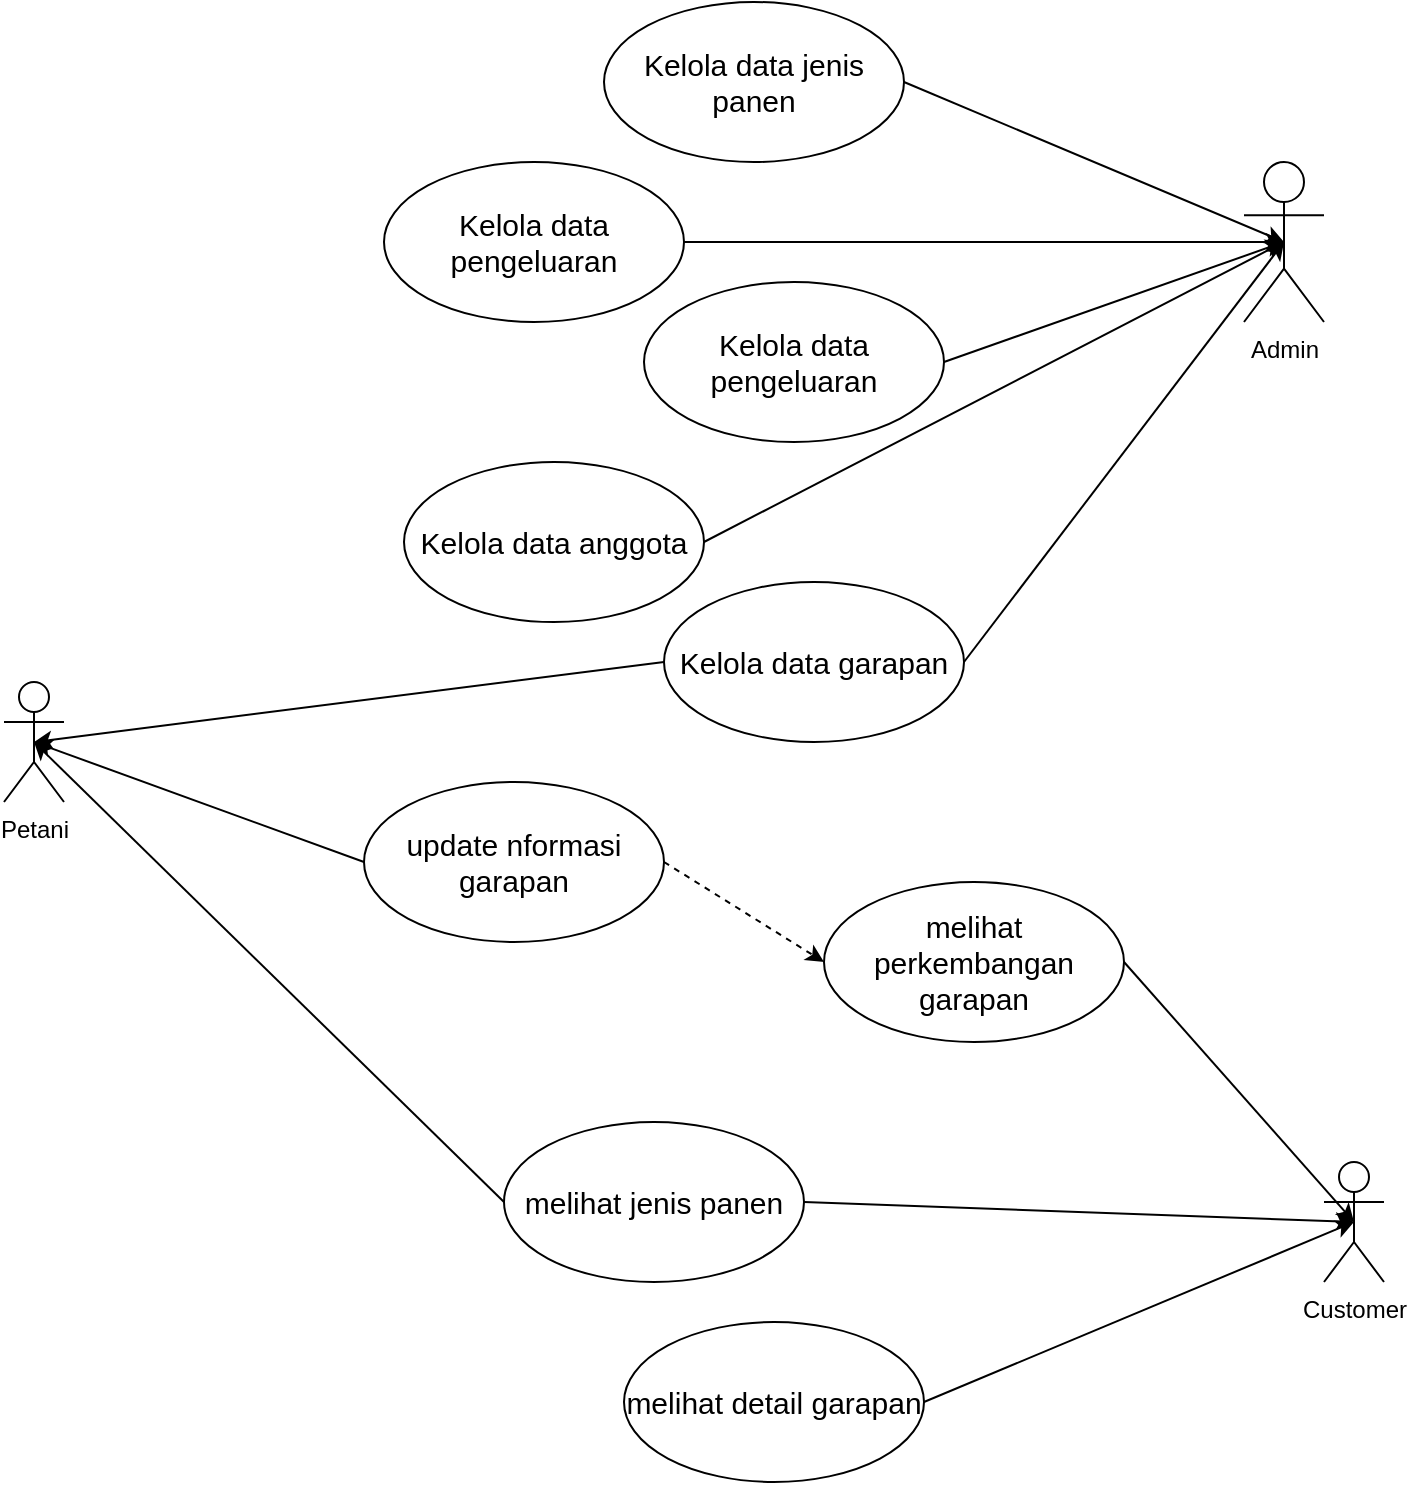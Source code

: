 <mxfile version="24.2.2" type="github">
  <diagram name="Page-1" id="jl465JG33OSQ5x03wn__">
    <mxGraphModel dx="1257" dy="620" grid="1" gridSize="10" guides="1" tooltips="1" connect="1" arrows="1" fold="1" page="1" pageScale="1" pageWidth="850" pageHeight="1100" math="0" shadow="0">
      <root>
        <mxCell id="0" />
        <mxCell id="1" parent="0" />
        <mxCell id="gSkJHT0XAwTmoOdljy4v-1" value="Petani" style="shape=umlActor;verticalLabelPosition=bottom;verticalAlign=top;html=1;outlineConnect=0;fontStyle=0" vertex="1" parent="1">
          <mxGeometry x="150" y="390" width="30" height="60" as="geometry" />
        </mxCell>
        <mxCell id="gSkJHT0XAwTmoOdljy4v-4" value="Admin" style="shape=umlActor;verticalLabelPosition=bottom;verticalAlign=top;html=1;outlineConnect=0;fontStyle=0" vertex="1" parent="1">
          <mxGeometry x="770" y="130" width="40" height="80" as="geometry" />
        </mxCell>
        <mxCell id="gSkJHT0XAwTmoOdljy4v-5" value="Customer" style="shape=umlActor;verticalLabelPosition=bottom;verticalAlign=top;html=1;outlineConnect=0;fontStyle=0" vertex="1" parent="1">
          <mxGeometry x="810" y="630" width="30" height="60" as="geometry" />
        </mxCell>
        <mxCell id="gSkJHT0XAwTmoOdljy4v-13" style="rounded=0;orthogonalLoop=1;jettySize=auto;html=1;exitX=1;exitY=0.5;exitDx=0;exitDy=0;entryX=0.5;entryY=0.5;entryDx=0;entryDy=0;entryPerimeter=0;" edge="1" parent="1" source="gSkJHT0XAwTmoOdljy4v-6" target="gSkJHT0XAwTmoOdljy4v-4">
          <mxGeometry relative="1" as="geometry" />
        </mxCell>
        <mxCell id="gSkJHT0XAwTmoOdljy4v-6" value="&lt;font style=&quot;font-size: 15px;&quot;&gt;Kelola data jenis panen&lt;/font&gt;" style="ellipse;whiteSpace=wrap;html=1;" vertex="1" parent="1">
          <mxGeometry x="450" y="50" width="150" height="80" as="geometry" />
        </mxCell>
        <mxCell id="gSkJHT0XAwTmoOdljy4v-7" value="&lt;font style=&quot;font-size: 15px;&quot;&gt;Kelola data pengeluaran&lt;/font&gt;" style="ellipse;whiteSpace=wrap;html=1;" vertex="1" parent="1">
          <mxGeometry x="340" y="130" width="150" height="80" as="geometry" />
        </mxCell>
        <mxCell id="gSkJHT0XAwTmoOdljy4v-9" value="&lt;font style=&quot;font-size: 15px;&quot;&gt;Kelola data pengeluaran&lt;/font&gt;" style="ellipse;whiteSpace=wrap;html=1;" vertex="1" parent="1">
          <mxGeometry x="470" y="190" width="150" height="80" as="geometry" />
        </mxCell>
        <mxCell id="gSkJHT0XAwTmoOdljy4v-17" style="rounded=0;orthogonalLoop=1;jettySize=auto;html=1;exitX=1;exitY=0.5;exitDx=0;exitDy=0;" edge="1" parent="1" source="gSkJHT0XAwTmoOdljy4v-10">
          <mxGeometry relative="1" as="geometry">
            <mxPoint x="790" y="170" as="targetPoint" />
          </mxGeometry>
        </mxCell>
        <mxCell id="gSkJHT0XAwTmoOdljy4v-10" value="&lt;font style=&quot;font-size: 15px;&quot;&gt;Kelola data anggota&lt;/font&gt;" style="ellipse;whiteSpace=wrap;html=1;" vertex="1" parent="1">
          <mxGeometry x="350" y="280" width="150" height="80" as="geometry" />
        </mxCell>
        <mxCell id="gSkJHT0XAwTmoOdljy4v-11" value="&lt;font style=&quot;font-size: 15px;&quot;&gt;Kelola data garapan&lt;/font&gt;" style="ellipse;whiteSpace=wrap;html=1;" vertex="1" parent="1">
          <mxGeometry x="480" y="340" width="150" height="80" as="geometry" />
        </mxCell>
        <mxCell id="gSkJHT0XAwTmoOdljy4v-15" style="edgeStyle=orthogonalEdgeStyle;rounded=0;orthogonalLoop=1;jettySize=auto;html=1;exitX=1;exitY=0.5;exitDx=0;exitDy=0;entryX=0.5;entryY=0.5;entryDx=0;entryDy=0;entryPerimeter=0;" edge="1" parent="1" source="gSkJHT0XAwTmoOdljy4v-7" target="gSkJHT0XAwTmoOdljy4v-4">
          <mxGeometry relative="1" as="geometry" />
        </mxCell>
        <mxCell id="gSkJHT0XAwTmoOdljy4v-16" style="rounded=0;orthogonalLoop=1;jettySize=auto;html=1;exitX=1;exitY=0.5;exitDx=0;exitDy=0;entryX=0.5;entryY=0.5;entryDx=0;entryDy=0;entryPerimeter=0;" edge="1" parent="1" source="gSkJHT0XAwTmoOdljy4v-9" target="gSkJHT0XAwTmoOdljy4v-4">
          <mxGeometry relative="1" as="geometry" />
        </mxCell>
        <mxCell id="gSkJHT0XAwTmoOdljy4v-18" style="rounded=0;orthogonalLoop=1;jettySize=auto;html=1;exitX=1;exitY=0.5;exitDx=0;exitDy=0;entryX=0.5;entryY=0.5;entryDx=0;entryDy=0;entryPerimeter=0;" edge="1" parent="1" source="gSkJHT0XAwTmoOdljy4v-11" target="gSkJHT0XAwTmoOdljy4v-4">
          <mxGeometry relative="1" as="geometry" />
        </mxCell>
        <mxCell id="gSkJHT0XAwTmoOdljy4v-29" style="rounded=0;orthogonalLoop=1;jettySize=auto;html=1;exitX=1;exitY=0.5;exitDx=0;exitDy=0;entryX=0;entryY=0.5;entryDx=0;entryDy=0;dashed=1;" edge="1" parent="1" source="gSkJHT0XAwTmoOdljy4v-20" target="gSkJHT0XAwTmoOdljy4v-21">
          <mxGeometry relative="1" as="geometry" />
        </mxCell>
        <mxCell id="gSkJHT0XAwTmoOdljy4v-20" value="&lt;span style=&quot;font-size: 15px;&quot;&gt;update nformasi garapan&lt;/span&gt;" style="ellipse;whiteSpace=wrap;html=1;" vertex="1" parent="1">
          <mxGeometry x="330" y="440" width="150" height="80" as="geometry" />
        </mxCell>
        <mxCell id="gSkJHT0XAwTmoOdljy4v-21" value="&lt;span style=&quot;font-size: 15px;&quot;&gt;melihat perkembangan garapan&lt;/span&gt;" style="ellipse;whiteSpace=wrap;html=1;" vertex="1" parent="1">
          <mxGeometry x="560" y="490" width="150" height="80" as="geometry" />
        </mxCell>
        <mxCell id="gSkJHT0XAwTmoOdljy4v-22" value="&lt;span style=&quot;font-size: 15px;&quot;&gt;melihat jenis panen&lt;/span&gt;" style="ellipse;whiteSpace=wrap;html=1;" vertex="1" parent="1">
          <mxGeometry x="400" y="610" width="150" height="80" as="geometry" />
        </mxCell>
        <mxCell id="gSkJHT0XAwTmoOdljy4v-24" value="&lt;span style=&quot;font-size: 15px;&quot;&gt;melihat detail garapan&lt;/span&gt;" style="ellipse;whiteSpace=wrap;html=1;" vertex="1" parent="1">
          <mxGeometry x="460" y="710" width="150" height="80" as="geometry" />
        </mxCell>
        <mxCell id="gSkJHT0XAwTmoOdljy4v-26" style="rounded=0;orthogonalLoop=1;jettySize=auto;html=1;exitX=0;exitY=0.5;exitDx=0;exitDy=0;entryX=0.5;entryY=0.5;entryDx=0;entryDy=0;entryPerimeter=0;" edge="1" parent="1" source="gSkJHT0XAwTmoOdljy4v-20" target="gSkJHT0XAwTmoOdljy4v-1">
          <mxGeometry relative="1" as="geometry" />
        </mxCell>
        <mxCell id="gSkJHT0XAwTmoOdljy4v-27" style="rounded=0;orthogonalLoop=1;jettySize=auto;html=1;exitX=0;exitY=0.5;exitDx=0;exitDy=0;entryX=0.5;entryY=0.5;entryDx=0;entryDy=0;entryPerimeter=0;" edge="1" parent="1" source="gSkJHT0XAwTmoOdljy4v-11" target="gSkJHT0XAwTmoOdljy4v-1">
          <mxGeometry relative="1" as="geometry" />
        </mxCell>
        <mxCell id="gSkJHT0XAwTmoOdljy4v-28" style="rounded=0;orthogonalLoop=1;jettySize=auto;html=1;exitX=0;exitY=0.5;exitDx=0;exitDy=0;entryX=0.5;entryY=0.5;entryDx=0;entryDy=0;entryPerimeter=0;" edge="1" parent="1" source="gSkJHT0XAwTmoOdljy4v-22" target="gSkJHT0XAwTmoOdljy4v-1">
          <mxGeometry relative="1" as="geometry" />
        </mxCell>
        <mxCell id="gSkJHT0XAwTmoOdljy4v-30" style="rounded=0;orthogonalLoop=1;jettySize=auto;html=1;exitX=1;exitY=0.5;exitDx=0;exitDy=0;entryX=0.5;entryY=0.5;entryDx=0;entryDy=0;entryPerimeter=0;" edge="1" parent="1" source="gSkJHT0XAwTmoOdljy4v-22" target="gSkJHT0XAwTmoOdljy4v-5">
          <mxGeometry relative="1" as="geometry" />
        </mxCell>
        <mxCell id="gSkJHT0XAwTmoOdljy4v-31" style="rounded=0;orthogonalLoop=1;jettySize=auto;html=1;exitX=1;exitY=0.5;exitDx=0;exitDy=0;entryX=0.5;entryY=0.5;entryDx=0;entryDy=0;entryPerimeter=0;" edge="1" parent="1" source="gSkJHT0XAwTmoOdljy4v-21" target="gSkJHT0XAwTmoOdljy4v-5">
          <mxGeometry relative="1" as="geometry" />
        </mxCell>
        <mxCell id="gSkJHT0XAwTmoOdljy4v-32" style="rounded=0;orthogonalLoop=1;jettySize=auto;html=1;exitX=1;exitY=0.5;exitDx=0;exitDy=0;entryX=0.5;entryY=0.5;entryDx=0;entryDy=0;entryPerimeter=0;" edge="1" parent="1" source="gSkJHT0XAwTmoOdljy4v-24" target="gSkJHT0XAwTmoOdljy4v-5">
          <mxGeometry relative="1" as="geometry" />
        </mxCell>
      </root>
    </mxGraphModel>
  </diagram>
</mxfile>
